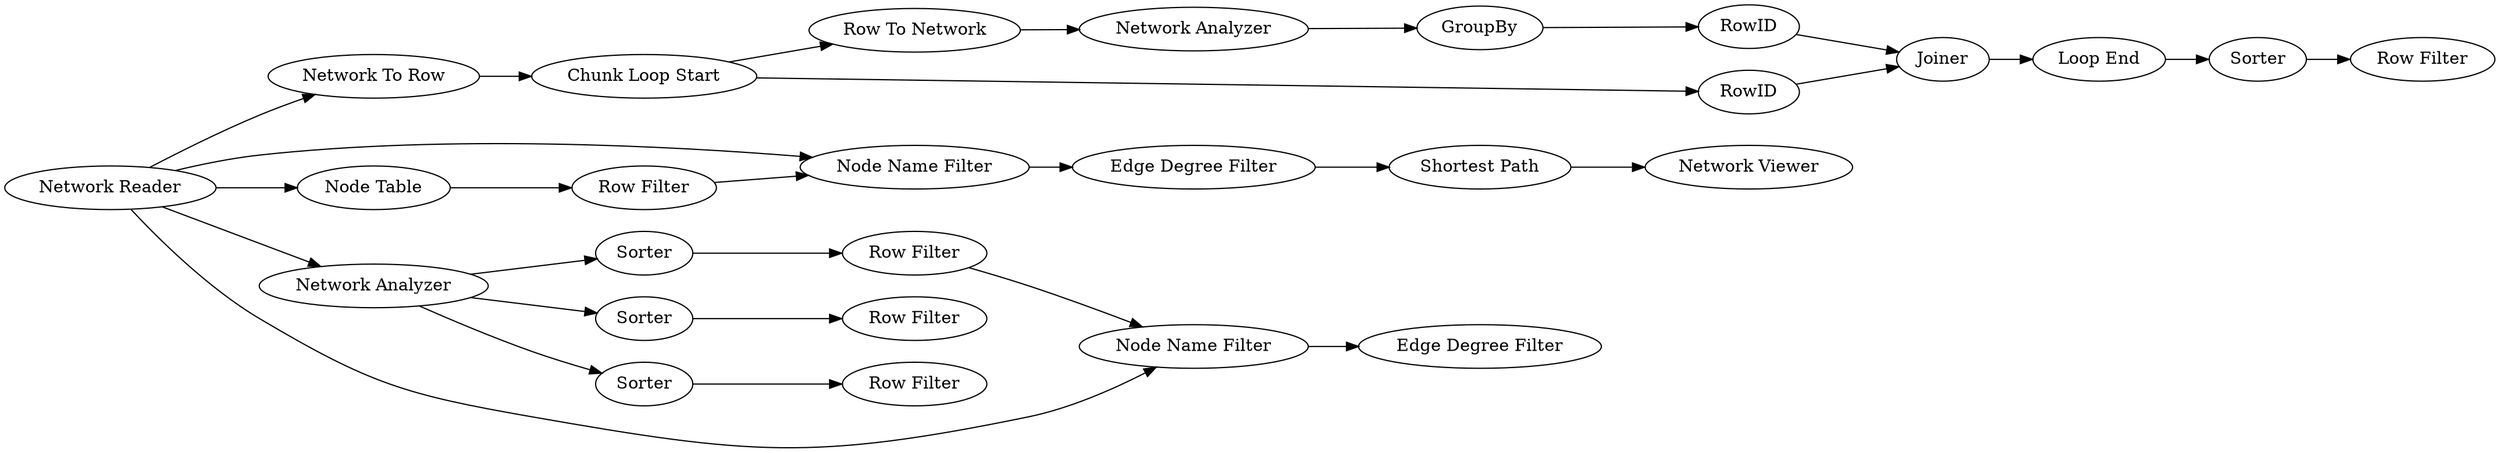 digraph {
	"384935931787699625_21" [label="Shortest Path"]
	"384935931787699625_1" [label="Network Reader"]
	"384935931787699625_17" [label="Node Table"]
	"384935931787699625_35" [label="Row To Network"]
	"384935931787699625_19" [label="Row Filter"]
	"384935931787699625_43" [label="Row Filter"]
	"384935931787699625_41" [label="Loop End"]
	"384935931787699625_47" [label=Sorter]
	"384935931787699625_29" [label="Row Filter"]
	"384935931787699625_32" [label="Network To Row"]
	"384935931787699625_36" [label=GroupBy]
	"384935931787699625_31" [label="Node Name Filter"]
	"384935931787699625_28" [label=Sorter]
	"384935931787699625_27" [label="Network Analyzer"]
	"384935931787699625_18" [label="Node Name Filter"]
	"384935931787699625_20" [label="Network Viewer"]
	"384935931787699625_38" [label=Joiner]
	"384935931787699625_22" [label="Edge Degree Filter"]
	"384935931787699625_48" [label=RowID]
	"384935931787699625_34" [label="Network Analyzer"]
	"384935931787699625_30" [label="Edge Degree Filter"]
	"384935931787699625_44" [label=Sorter]
	"384935931787699625_45" [label="Row Filter"]
	"384935931787699625_33" [label="Chunk Loop Start"]
	"384935931787699625_49" [label=RowID]
	"384935931787699625_42" [label=Sorter]
	"384935931787699625_46" [label="Row Filter"]
	"384935931787699625_27" -> "384935931787699625_44"
	"384935931787699625_34" -> "384935931787699625_36"
	"384935931787699625_47" -> "384935931787699625_46"
	"384935931787699625_42" -> "384935931787699625_43"
	"384935931787699625_1" -> "384935931787699625_31"
	"384935931787699625_31" -> "384935931787699625_30"
	"384935931787699625_41" -> "384935931787699625_42"
	"384935931787699625_33" -> "384935931787699625_49"
	"384935931787699625_17" -> "384935931787699625_19"
	"384935931787699625_29" -> "384935931787699625_31"
	"384935931787699625_44" -> "384935931787699625_45"
	"384935931787699625_49" -> "384935931787699625_38"
	"384935931787699625_21" -> "384935931787699625_20"
	"384935931787699625_27" -> "384935931787699625_47"
	"384935931787699625_48" -> "384935931787699625_38"
	"384935931787699625_22" -> "384935931787699625_21"
	"384935931787699625_38" -> "384935931787699625_41"
	"384935931787699625_1" -> "384935931787699625_32"
	"384935931787699625_27" -> "384935931787699625_28"
	"384935931787699625_28" -> "384935931787699625_29"
	"384935931787699625_36" -> "384935931787699625_48"
	"384935931787699625_1" -> "384935931787699625_18"
	"384935931787699625_32" -> "384935931787699625_33"
	"384935931787699625_18" -> "384935931787699625_22"
	"384935931787699625_35" -> "384935931787699625_34"
	"384935931787699625_19" -> "384935931787699625_18"
	"384935931787699625_1" -> "384935931787699625_27"
	"384935931787699625_33" -> "384935931787699625_35"
	"384935931787699625_1" -> "384935931787699625_17"
	rankdir=LR
}
